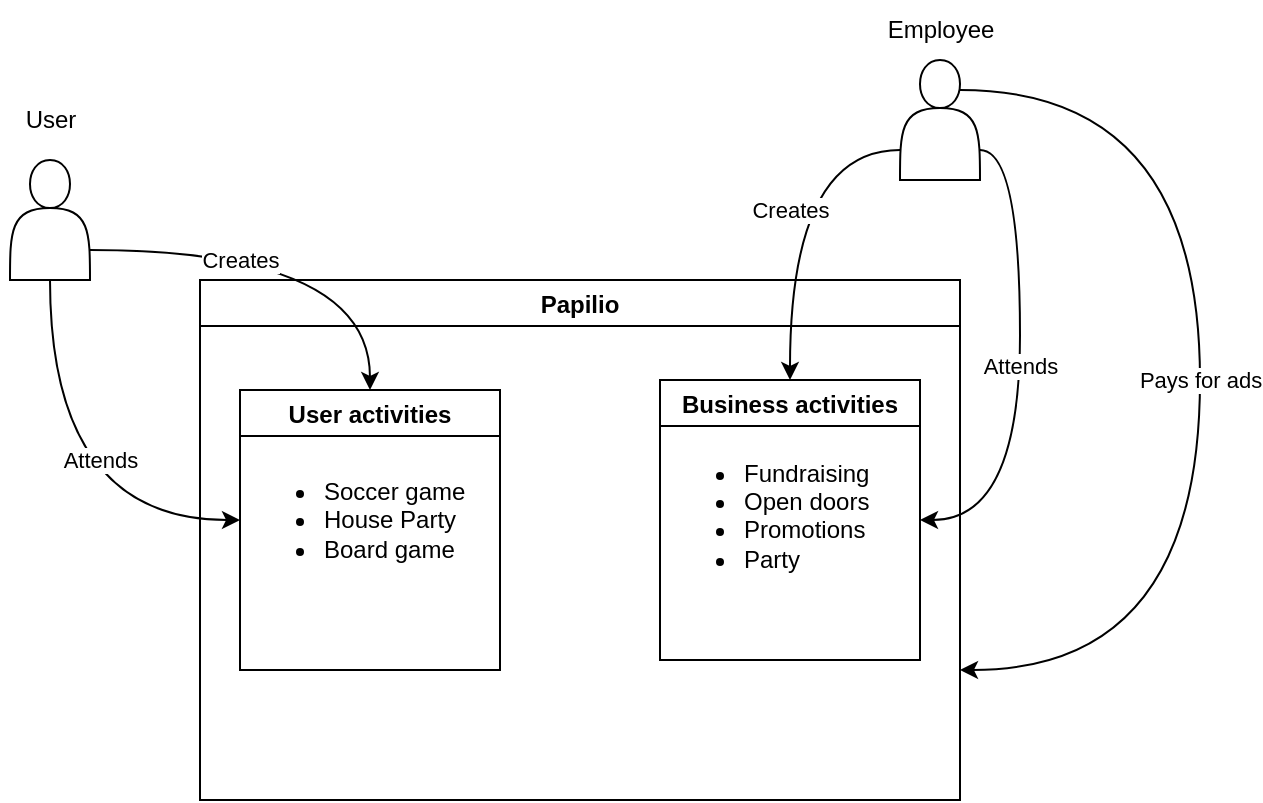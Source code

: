 <mxfile version="20.3.0" type="device"><diagram name="Page-1" id="5f0bae14-7c28-e335-631c-24af17079c00"><mxGraphModel dx="760" dy="591" grid="1" gridSize="10" guides="1" tooltips="1" connect="1" arrows="1" fold="1" page="1" pageScale="1" pageWidth="1100" pageHeight="850" background="none" math="0" shadow="0"><root><mxCell id="0"/><mxCell id="1" parent="0"/><mxCell id="4436kKNN_Hs_FqUqxWWz-58" value="Pays for ads" style="edgeStyle=orthogonalEdgeStyle;curved=1;rounded=0;orthogonalLoop=1;jettySize=auto;html=1;exitX=0.75;exitY=0.25;exitDx=0;exitDy=0;exitPerimeter=0;entryX=1;entryY=0.75;entryDx=0;entryDy=0;" edge="1" parent="1" source="4436kKNN_Hs_FqUqxWWz-1" target="4436kKNN_Hs_FqUqxWWz-33"><mxGeometry relative="1" as="geometry"><Array as="points"><mxPoint x="740" y="135"/><mxPoint x="740" y="425"/></Array></mxGeometry></mxCell><mxCell id="4436kKNN_Hs_FqUqxWWz-1" value="" style="shape=actor;whiteSpace=wrap;html=1;" vertex="1" parent="1"><mxGeometry x="590" y="120" width="40" height="60" as="geometry"/></mxCell><mxCell id="4436kKNN_Hs_FqUqxWWz-49" value="Attends" style="edgeStyle=orthogonalEdgeStyle;curved=1;rounded=0;orthogonalLoop=1;jettySize=auto;html=1;exitX=0.5;exitY=1;exitDx=0;exitDy=0;entryX=0;entryY=0.5;entryDx=0;entryDy=0;" edge="1" parent="1" source="4436kKNN_Hs_FqUqxWWz-4" target="4436kKNN_Hs_FqUqxWWz-41"><mxGeometry x="-0.163" y="25" relative="1" as="geometry"><mxPoint as="offset"/></mxGeometry></mxCell><mxCell id="4436kKNN_Hs_FqUqxWWz-4" value="&lt;p style=&quot;line-height: 1;&quot;&gt;&lt;br&gt;&lt;/p&gt;" style="shape=actor;whiteSpace=wrap;html=1;" vertex="1" parent="1"><mxGeometry x="145" y="170" width="40" height="60" as="geometry"/></mxCell><mxCell id="4436kKNN_Hs_FqUqxWWz-6" value="User" style="text;html=1;align=center;verticalAlign=middle;resizable=0;points=[];autosize=1;strokeColor=none;fillColor=none;" vertex="1" parent="1"><mxGeometry x="140" y="135" width="50" height="30" as="geometry"/></mxCell><mxCell id="4436kKNN_Hs_FqUqxWWz-33" value="Papilio" style="swimlane;" vertex="1" parent="1"><mxGeometry x="240" y="230" width="380" height="260" as="geometry"/></mxCell><mxCell id="4436kKNN_Hs_FqUqxWWz-42" value="User activities" style="swimlane;" vertex="1" parent="4436kKNN_Hs_FqUqxWWz-33"><mxGeometry x="20" y="55" width="130" height="140" as="geometry"/></mxCell><mxCell id="4436kKNN_Hs_FqUqxWWz-41" value="&lt;ul&gt;&lt;li&gt;Soccer game&lt;/li&gt;&lt;li&gt;House Party&lt;/li&gt;&lt;li&gt;Board game&lt;/li&gt;&lt;/ul&gt;" style="text;strokeColor=none;fillColor=none;html=1;whiteSpace=wrap;verticalAlign=middle;overflow=hidden;align=left;" vertex="1" parent="4436kKNN_Hs_FqUqxWWz-42"><mxGeometry y="25" width="120" height="80" as="geometry"/></mxCell><mxCell id="4436kKNN_Hs_FqUqxWWz-43" value="Business activities" style="swimlane;" vertex="1" parent="4436kKNN_Hs_FqUqxWWz-33"><mxGeometry x="230" y="50" width="130" height="140" as="geometry"/></mxCell><mxCell id="4436kKNN_Hs_FqUqxWWz-44" value="&lt;ul&gt;&lt;li&gt;Fundraising&lt;/li&gt;&lt;li&gt;&lt;span style=&quot;background-color: initial;&quot;&gt;Open doors&lt;/span&gt;&lt;br&gt;&lt;/li&gt;&lt;li&gt;&lt;span style=&quot;background-color: initial;&quot;&gt;Promotions&lt;/span&gt;&lt;/li&gt;&lt;li&gt;&lt;span style=&quot;background-color: initial;&quot;&gt;Party&lt;/span&gt;&lt;/li&gt;&lt;/ul&gt;" style="text;strokeColor=none;fillColor=none;html=1;whiteSpace=wrap;verticalAlign=middle;overflow=hidden;align=left;" vertex="1" parent="4436kKNN_Hs_FqUqxWWz-43"><mxGeometry y="25" width="120" height="80" as="geometry"/></mxCell><mxCell id="4436kKNN_Hs_FqUqxWWz-46" value="Creates" style="edgeStyle=orthogonalEdgeStyle;curved=1;rounded=0;orthogonalLoop=1;jettySize=auto;html=1;exitX=0;exitY=0.75;exitDx=0;exitDy=0;entryX=0.5;entryY=0;entryDx=0;entryDy=0;" edge="1" parent="1" source="4436kKNN_Hs_FqUqxWWz-1" target="4436kKNN_Hs_FqUqxWWz-43"><mxGeometry relative="1" as="geometry"/></mxCell><mxCell id="4436kKNN_Hs_FqUqxWWz-47" value="Attends" style="edgeStyle=orthogonalEdgeStyle;curved=1;rounded=0;orthogonalLoop=1;jettySize=auto;html=1;exitX=1;exitY=0.75;exitDx=0;exitDy=0;entryX=1;entryY=0.5;entryDx=0;entryDy=0;" edge="1" parent="1" source="4436kKNN_Hs_FqUqxWWz-1" target="4436kKNN_Hs_FqUqxWWz-43"><mxGeometry relative="1" as="geometry"/></mxCell><mxCell id="4436kKNN_Hs_FqUqxWWz-48" value="Employee" style="text;html=1;align=center;verticalAlign=middle;resizable=0;points=[];autosize=1;strokeColor=none;fillColor=none;" vertex="1" parent="1"><mxGeometry x="570" y="90" width="80" height="30" as="geometry"/></mxCell><mxCell id="4436kKNN_Hs_FqUqxWWz-50" value="Creates" style="edgeStyle=orthogonalEdgeStyle;curved=1;rounded=0;orthogonalLoop=1;jettySize=auto;html=1;exitX=1;exitY=0.75;exitDx=0;exitDy=0;entryX=0.5;entryY=0;entryDx=0;entryDy=0;" edge="1" parent="1" source="4436kKNN_Hs_FqUqxWWz-4" target="4436kKNN_Hs_FqUqxWWz-42"><mxGeometry x="-0.286" y="-5" relative="1" as="geometry"><mxPoint as="offset"/></mxGeometry></mxCell></root></mxGraphModel></diagram></mxfile>